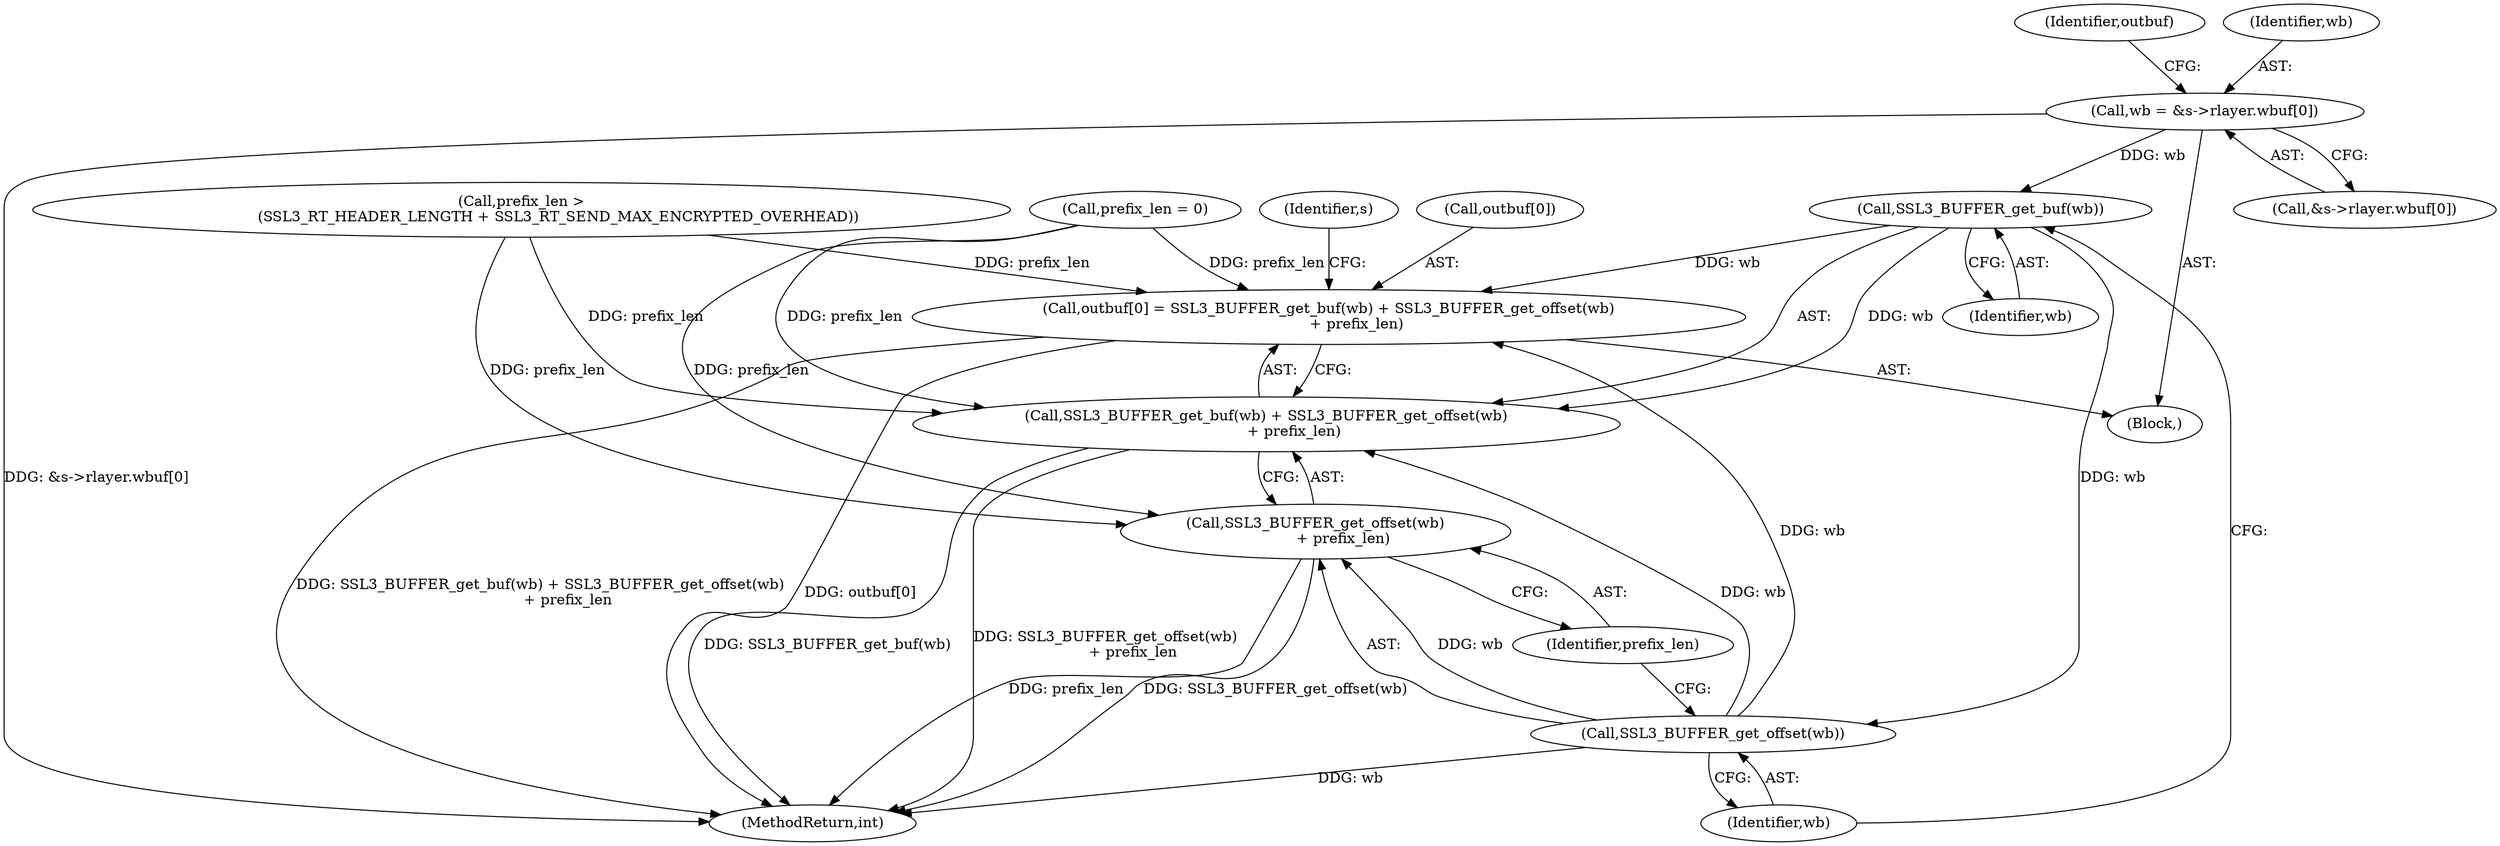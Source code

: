 digraph "0_openssl_4ad93618d26a3ea23d36ad5498ff4f59eff3a4d2@array" {
"1000388" [label="(Call,wb = &s->rlayer.wbuf[0])"];
"1000403" [label="(Call,SSL3_BUFFER_get_buf(wb))"];
"1000398" [label="(Call,outbuf[0] = SSL3_BUFFER_get_buf(wb) + SSL3_BUFFER_get_offset(wb)\n            + prefix_len)"];
"1000402" [label="(Call,SSL3_BUFFER_get_buf(wb) + SSL3_BUFFER_get_offset(wb)\n            + prefix_len)"];
"1000406" [label="(Call,SSL3_BUFFER_get_offset(wb))"];
"1000405" [label="(Call,SSL3_BUFFER_get_offset(wb)\n            + prefix_len)"];
"1000388" [label="(Call,wb = &s->rlayer.wbuf[0])"];
"1000146" [label="(Call,prefix_len = 0)"];
"1000405" [label="(Call,SSL3_BUFFER_get_offset(wb)\n            + prefix_len)"];
"1000402" [label="(Call,SSL3_BUFFER_get_buf(wb) + SSL3_BUFFER_get_offset(wb)\n            + prefix_len)"];
"1000464" [label="(Identifier,s)"];
"1000404" [label="(Identifier,wb)"];
"1000407" [label="(Identifier,wb)"];
"1000399" [label="(Call,outbuf[0])"];
"1000322" [label="(Call,prefix_len >\n                (SSL3_RT_HEADER_LENGTH + SSL3_RT_SEND_MAX_ENCRYPTED_OVERHEAD))"];
"1000398" [label="(Call,outbuf[0] = SSL3_BUFFER_get_buf(wb) + SSL3_BUFFER_get_offset(wb)\n            + prefix_len)"];
"1000406" [label="(Call,SSL3_BUFFER_get_offset(wb))"];
"1000408" [label="(Identifier,prefix_len)"];
"1000400" [label="(Identifier,outbuf)"];
"1000908" [label="(MethodReturn,int)"];
"1000389" [label="(Identifier,wb)"];
"1000403" [label="(Call,SSL3_BUFFER_get_buf(wb))"];
"1000387" [label="(Block,)"];
"1000390" [label="(Call,&s->rlayer.wbuf[0])"];
"1000388" -> "1000387"  [label="AST: "];
"1000388" -> "1000390"  [label="CFG: "];
"1000389" -> "1000388"  [label="AST: "];
"1000390" -> "1000388"  [label="AST: "];
"1000400" -> "1000388"  [label="CFG: "];
"1000388" -> "1000908"  [label="DDG: &s->rlayer.wbuf[0]"];
"1000388" -> "1000403"  [label="DDG: wb"];
"1000403" -> "1000402"  [label="AST: "];
"1000403" -> "1000404"  [label="CFG: "];
"1000404" -> "1000403"  [label="AST: "];
"1000407" -> "1000403"  [label="CFG: "];
"1000403" -> "1000398"  [label="DDG: wb"];
"1000403" -> "1000402"  [label="DDG: wb"];
"1000403" -> "1000406"  [label="DDG: wb"];
"1000398" -> "1000387"  [label="AST: "];
"1000398" -> "1000402"  [label="CFG: "];
"1000399" -> "1000398"  [label="AST: "];
"1000402" -> "1000398"  [label="AST: "];
"1000464" -> "1000398"  [label="CFG: "];
"1000398" -> "1000908"  [label="DDG: SSL3_BUFFER_get_buf(wb) + SSL3_BUFFER_get_offset(wb)\n            + prefix_len"];
"1000398" -> "1000908"  [label="DDG: outbuf[0]"];
"1000406" -> "1000398"  [label="DDG: wb"];
"1000322" -> "1000398"  [label="DDG: prefix_len"];
"1000146" -> "1000398"  [label="DDG: prefix_len"];
"1000402" -> "1000405"  [label="CFG: "];
"1000405" -> "1000402"  [label="AST: "];
"1000402" -> "1000908"  [label="DDG: SSL3_BUFFER_get_offset(wb)\n            + prefix_len"];
"1000402" -> "1000908"  [label="DDG: SSL3_BUFFER_get_buf(wb)"];
"1000406" -> "1000402"  [label="DDG: wb"];
"1000322" -> "1000402"  [label="DDG: prefix_len"];
"1000146" -> "1000402"  [label="DDG: prefix_len"];
"1000406" -> "1000405"  [label="AST: "];
"1000406" -> "1000407"  [label="CFG: "];
"1000407" -> "1000406"  [label="AST: "];
"1000408" -> "1000406"  [label="CFG: "];
"1000406" -> "1000908"  [label="DDG: wb"];
"1000406" -> "1000405"  [label="DDG: wb"];
"1000405" -> "1000408"  [label="CFG: "];
"1000408" -> "1000405"  [label="AST: "];
"1000405" -> "1000908"  [label="DDG: prefix_len"];
"1000405" -> "1000908"  [label="DDG: SSL3_BUFFER_get_offset(wb)"];
"1000322" -> "1000405"  [label="DDG: prefix_len"];
"1000146" -> "1000405"  [label="DDG: prefix_len"];
}
